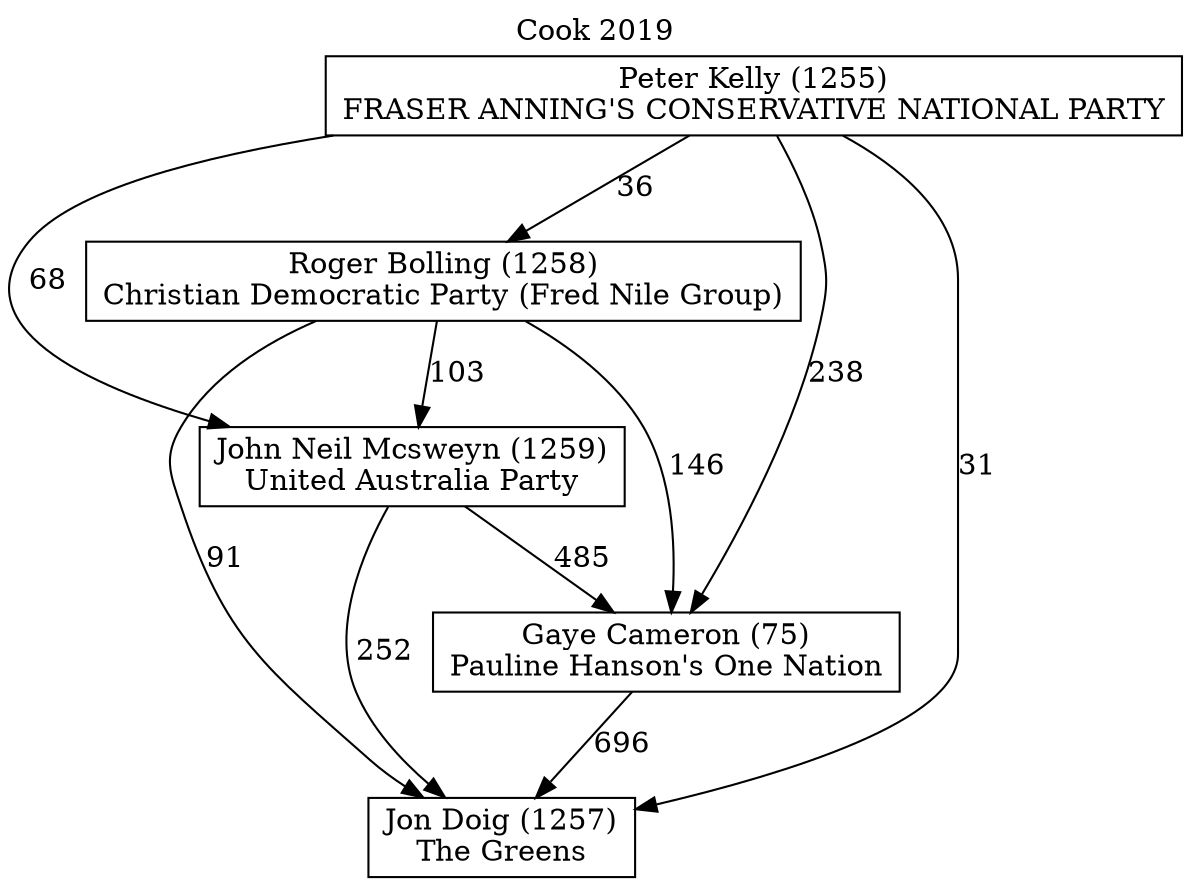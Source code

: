 // House preference flow
digraph "Jon Doig (1257)_Cook_2019" {
	graph [label="Cook 2019" labelloc=t mclimit=10]
	node [shape=box]
	"Jon Doig (1257)" [label="Jon Doig (1257)
The Greens"]
	"Gaye Cameron (75)" [label="Gaye Cameron (75)
Pauline Hanson's One Nation"]
	"John Neil Mcsweyn (1259)" [label="John Neil Mcsweyn (1259)
United Australia Party"]
	"Roger Bolling (1258)" [label="Roger Bolling (1258)
Christian Democratic Party (Fred Nile Group)"]
	"Peter Kelly (1255)" [label="Peter Kelly (1255)
FRASER ANNING'S CONSERVATIVE NATIONAL PARTY"]
	"Jon Doig (1257)" [label="Jon Doig (1257)
The Greens"]
	"John Neil Mcsweyn (1259)" [label="John Neil Mcsweyn (1259)
United Australia Party"]
	"Roger Bolling (1258)" [label="Roger Bolling (1258)
Christian Democratic Party (Fred Nile Group)"]
	"Peter Kelly (1255)" [label="Peter Kelly (1255)
FRASER ANNING'S CONSERVATIVE NATIONAL PARTY"]
	"Jon Doig (1257)" [label="Jon Doig (1257)
The Greens"]
	"Roger Bolling (1258)" [label="Roger Bolling (1258)
Christian Democratic Party (Fred Nile Group)"]
	"Peter Kelly (1255)" [label="Peter Kelly (1255)
FRASER ANNING'S CONSERVATIVE NATIONAL PARTY"]
	"Jon Doig (1257)" [label="Jon Doig (1257)
The Greens"]
	"Peter Kelly (1255)" [label="Peter Kelly (1255)
FRASER ANNING'S CONSERVATIVE NATIONAL PARTY"]
	"Peter Kelly (1255)" [label="Peter Kelly (1255)
FRASER ANNING'S CONSERVATIVE NATIONAL PARTY"]
	"Roger Bolling (1258)" [label="Roger Bolling (1258)
Christian Democratic Party (Fred Nile Group)"]
	"Peter Kelly (1255)" [label="Peter Kelly (1255)
FRASER ANNING'S CONSERVATIVE NATIONAL PARTY"]
	"Peter Kelly (1255)" [label="Peter Kelly (1255)
FRASER ANNING'S CONSERVATIVE NATIONAL PARTY"]
	"John Neil Mcsweyn (1259)" [label="John Neil Mcsweyn (1259)
United Australia Party"]
	"Roger Bolling (1258)" [label="Roger Bolling (1258)
Christian Democratic Party (Fred Nile Group)"]
	"Peter Kelly (1255)" [label="Peter Kelly (1255)
FRASER ANNING'S CONSERVATIVE NATIONAL PARTY"]
	"John Neil Mcsweyn (1259)" [label="John Neil Mcsweyn (1259)
United Australia Party"]
	"Peter Kelly (1255)" [label="Peter Kelly (1255)
FRASER ANNING'S CONSERVATIVE NATIONAL PARTY"]
	"Peter Kelly (1255)" [label="Peter Kelly (1255)
FRASER ANNING'S CONSERVATIVE NATIONAL PARTY"]
	"Roger Bolling (1258)" [label="Roger Bolling (1258)
Christian Democratic Party (Fred Nile Group)"]
	"Peter Kelly (1255)" [label="Peter Kelly (1255)
FRASER ANNING'S CONSERVATIVE NATIONAL PARTY"]
	"Peter Kelly (1255)" [label="Peter Kelly (1255)
FRASER ANNING'S CONSERVATIVE NATIONAL PARTY"]
	"Gaye Cameron (75)" [label="Gaye Cameron (75)
Pauline Hanson's One Nation"]
	"John Neil Mcsweyn (1259)" [label="John Neil Mcsweyn (1259)
United Australia Party"]
	"Roger Bolling (1258)" [label="Roger Bolling (1258)
Christian Democratic Party (Fred Nile Group)"]
	"Peter Kelly (1255)" [label="Peter Kelly (1255)
FRASER ANNING'S CONSERVATIVE NATIONAL PARTY"]
	"Gaye Cameron (75)" [label="Gaye Cameron (75)
Pauline Hanson's One Nation"]
	"Roger Bolling (1258)" [label="Roger Bolling (1258)
Christian Democratic Party (Fred Nile Group)"]
	"Peter Kelly (1255)" [label="Peter Kelly (1255)
FRASER ANNING'S CONSERVATIVE NATIONAL PARTY"]
	"Gaye Cameron (75)" [label="Gaye Cameron (75)
Pauline Hanson's One Nation"]
	"Peter Kelly (1255)" [label="Peter Kelly (1255)
FRASER ANNING'S CONSERVATIVE NATIONAL PARTY"]
	"Peter Kelly (1255)" [label="Peter Kelly (1255)
FRASER ANNING'S CONSERVATIVE NATIONAL PARTY"]
	"Roger Bolling (1258)" [label="Roger Bolling (1258)
Christian Democratic Party (Fred Nile Group)"]
	"Peter Kelly (1255)" [label="Peter Kelly (1255)
FRASER ANNING'S CONSERVATIVE NATIONAL PARTY"]
	"Peter Kelly (1255)" [label="Peter Kelly (1255)
FRASER ANNING'S CONSERVATIVE NATIONAL PARTY"]
	"John Neil Mcsweyn (1259)" [label="John Neil Mcsweyn (1259)
United Australia Party"]
	"Roger Bolling (1258)" [label="Roger Bolling (1258)
Christian Democratic Party (Fred Nile Group)"]
	"Peter Kelly (1255)" [label="Peter Kelly (1255)
FRASER ANNING'S CONSERVATIVE NATIONAL PARTY"]
	"John Neil Mcsweyn (1259)" [label="John Neil Mcsweyn (1259)
United Australia Party"]
	"Peter Kelly (1255)" [label="Peter Kelly (1255)
FRASER ANNING'S CONSERVATIVE NATIONAL PARTY"]
	"Peter Kelly (1255)" [label="Peter Kelly (1255)
FRASER ANNING'S CONSERVATIVE NATIONAL PARTY"]
	"Roger Bolling (1258)" [label="Roger Bolling (1258)
Christian Democratic Party (Fred Nile Group)"]
	"Peter Kelly (1255)" [label="Peter Kelly (1255)
FRASER ANNING'S CONSERVATIVE NATIONAL PARTY"]
	"Peter Kelly (1255)" [label="Peter Kelly (1255)
FRASER ANNING'S CONSERVATIVE NATIONAL PARTY"]
	"Gaye Cameron (75)" -> "Jon Doig (1257)" [label=696]
	"John Neil Mcsweyn (1259)" -> "Gaye Cameron (75)" [label=485]
	"Roger Bolling (1258)" -> "John Neil Mcsweyn (1259)" [label=103]
	"Peter Kelly (1255)" -> "Roger Bolling (1258)" [label=36]
	"John Neil Mcsweyn (1259)" -> "Jon Doig (1257)" [label=252]
	"Roger Bolling (1258)" -> "Jon Doig (1257)" [label=91]
	"Peter Kelly (1255)" -> "Jon Doig (1257)" [label=31]
	"Peter Kelly (1255)" -> "John Neil Mcsweyn (1259)" [label=68]
	"Roger Bolling (1258)" -> "Gaye Cameron (75)" [label=146]
	"Peter Kelly (1255)" -> "Gaye Cameron (75)" [label=238]
}
